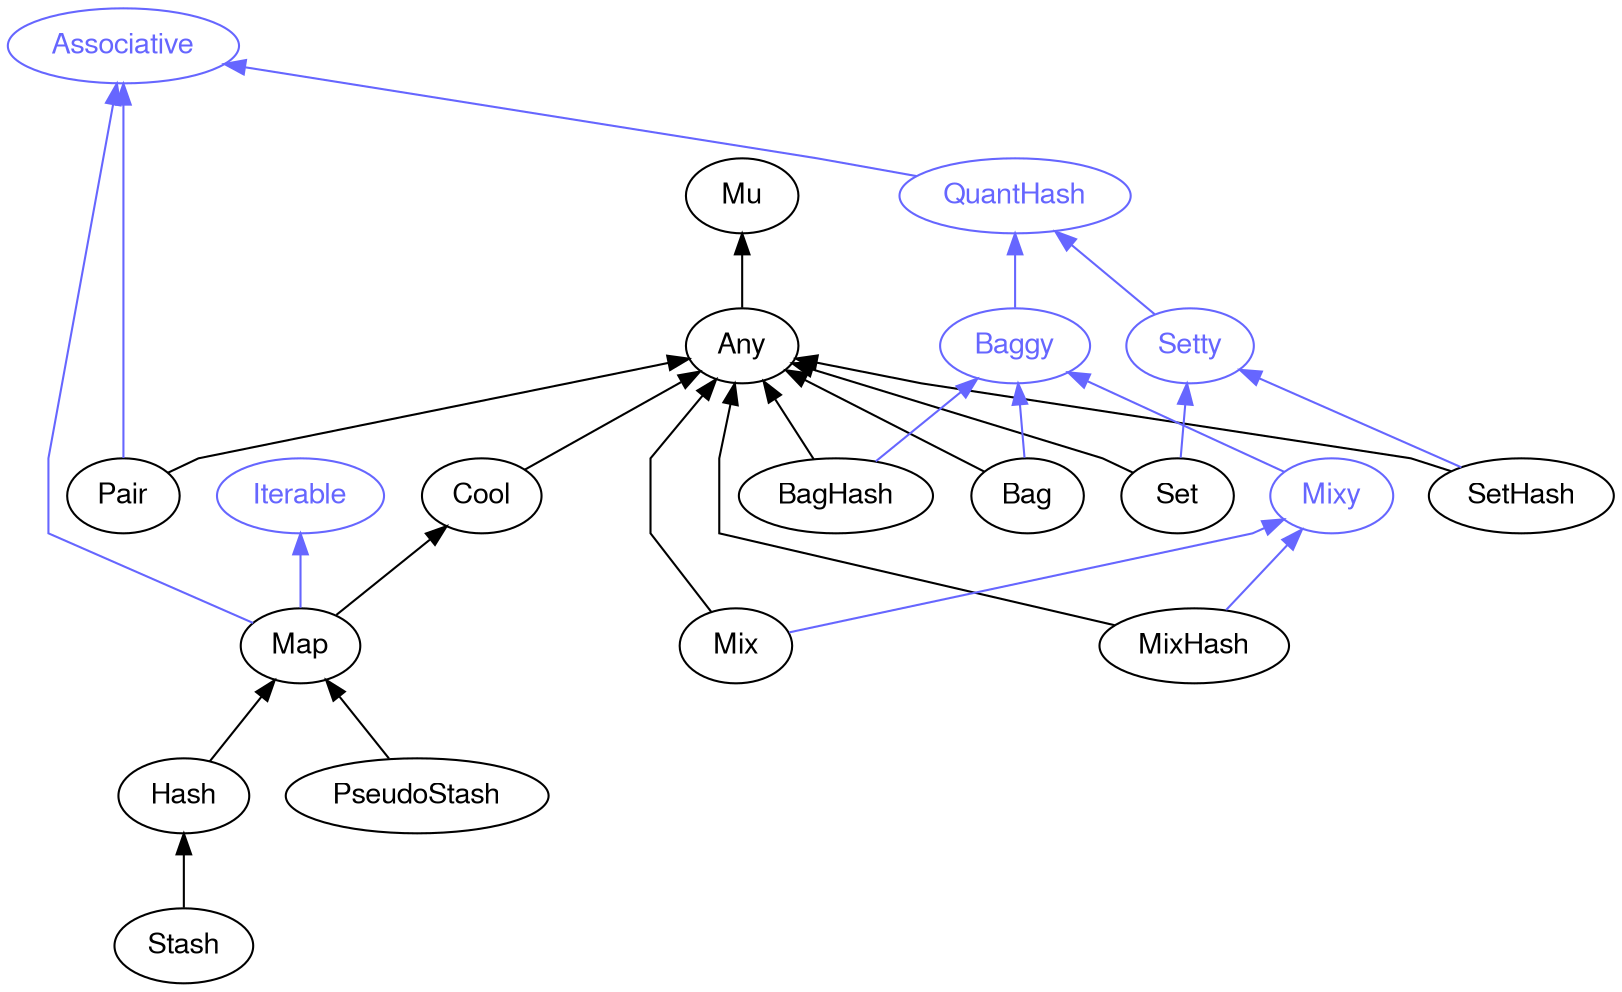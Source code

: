 digraph "perl6-type-graph" {
    rankdir=BT;
    splines=polyline;
    overlap=false; 
    // Types
    "Associative" [color="#6666FF", fontcolor="#6666FF", href="/type/Associative", fontname="FreeSans"];
    "QuantHash" [color="#6666FF", fontcolor="#6666FF", href="/type/QuantHash", fontname="FreeSans"];
    "Mu" [color="#000000", fontcolor="#000000", href="/type/Mu", fontname="FreeSans"];
    "Any" [color="#000000", fontcolor="#000000", href="/type/Any", fontname="FreeSans"];
    "Pair" [color="#000000", fontcolor="#000000", href="/type/Pair", fontname="FreeSans"];
    "Cool" [color="#000000", fontcolor="#000000", href="/type/Cool", fontname="FreeSans"];
    "Iterable" [color="#6666FF", fontcolor="#6666FF", href="/type/Iterable", fontname="FreeSans"];
    "Map" [color="#000000", fontcolor="#000000", href="/type/Map", fontname="FreeSans"];
    "Hash" [color="#000000", fontcolor="#000000", href="/type/Hash", fontname="FreeSans"];
    "PseudoStash" [color="#000000", fontcolor="#000000", href="/type/PseudoStash", fontname="FreeSans"];
    "Setty" [color="#6666FF", fontcolor="#6666FF", href="/type/Setty", fontname="FreeSans"];
    "Baggy" [color="#6666FF", fontcolor="#6666FF", href="/type/Baggy", fontname="FreeSans"];
    "Stash" [color="#000000", fontcolor="#000000", href="/type/Stash", fontname="FreeSans"];
    "SetHash" [color="#000000", fontcolor="#000000", href="/type/SetHash", fontname="FreeSans"];
    "Set" [color="#000000", fontcolor="#000000", href="/type/Set", fontname="FreeSans"];
    "Bag" [color="#000000", fontcolor="#000000", href="/type/Bag", fontname="FreeSans"];
    "BagHash" [color="#000000", fontcolor="#000000", href="/type/BagHash", fontname="FreeSans"];
    "Mixy" [color="#6666FF", fontcolor="#6666FF", href="/type/Mixy", fontname="FreeSans"];
    "MixHash" [color="#000000", fontcolor="#000000", href="/type/MixHash", fontname="FreeSans"];
    "Mix" [color="#000000", fontcolor="#000000", href="/type/Mix", fontname="FreeSans"];

    // Superclasses
    "Any" -> "Mu" [color="#000000"];
    "Pair" -> "Any" [color="#000000"];
    "Cool" -> "Any" [color="#000000"];
    "Map" -> "Cool" [color="#000000"];
    "Hash" -> "Map" [color="#000000"];
    "PseudoStash" -> "Map" [color="#000000"];
    "Stash" -> "Hash" [color="#000000"];
    "SetHash" -> "Any" [color="#000000"];
    "Set" -> "Any" [color="#000000"];
    "Bag" -> "Any" [color="#000000"];
    "BagHash" -> "Any" [color="#000000"];
    "MixHash" -> "Any" [color="#000000"];
    "Mix" -> "Any" [color="#000000"];

    // Roles
    "QuantHash" -> "Associative" [color="#6666FF"];
    "Pair" -> "Associative" [color="#6666FF"];
    "Map" -> "Iterable" [color="#6666FF"];
    "Map" -> "Associative" [color="#6666FF"];
    "Setty" -> "QuantHash" [color="#6666FF"];
    "Baggy" -> "QuantHash" [color="#6666FF"];
    "SetHash" -> "Setty" [color="#6666FF"];
    "Set" -> "Setty" [color="#6666FF"];
    "Bag" -> "Baggy" [color="#6666FF"];
    "BagHash" -> "Baggy" [color="#6666FF"];
    "Mixy" -> "Baggy" [color="#6666FF"];
    "MixHash" -> "Mixy" [color="#6666FF"];
    "Mix" -> "Mixy" [color="#6666FF"];
}
